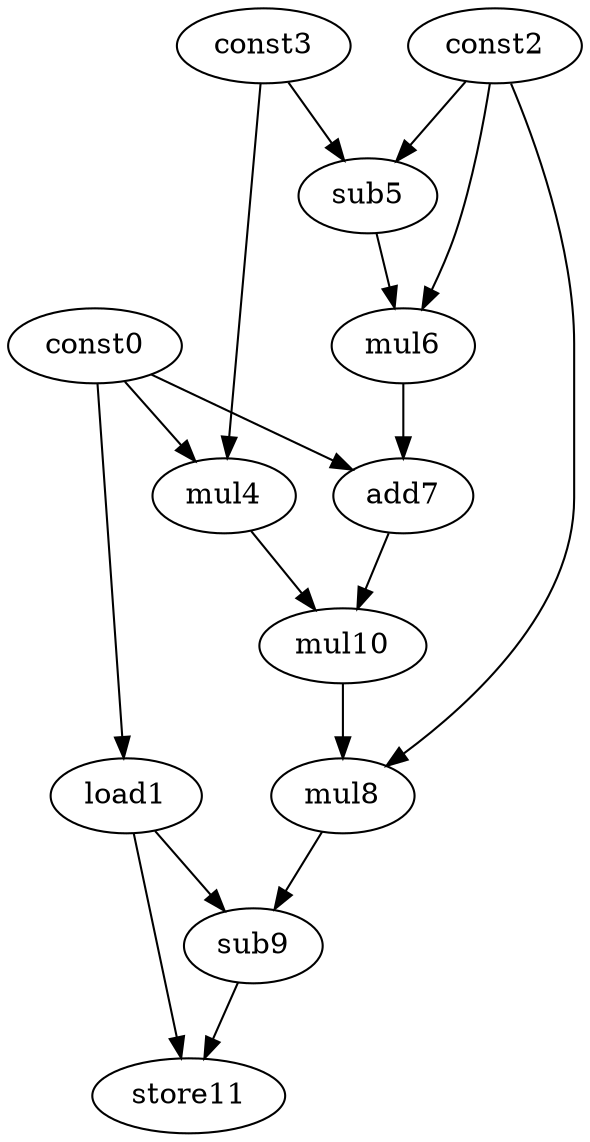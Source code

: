digraph G { 
const0[opcode=const]; 
load1[opcode=load]; 
const2[opcode=const]; 
const3[opcode=const]; 
mul4[opcode=mul]; 
sub5[opcode=sub]; 
mul6[opcode=mul]; 
add7[opcode=add]; 
mul8[opcode=mul]; 
sub9[opcode=sub]; 
mul10[opcode=mul]; 
store11[opcode=store]; 
const0->load1[operand=0];
const0->mul4[operand=0];
const3->mul4[operand=1];
const2->sub5[operand=0];
const3->sub5[operand=1];
const2->mul6[operand=0];
sub5->mul6[operand=1];
const0->add7[operand=0];
mul6->add7[operand=1];
add7->mul10[operand=0];
mul4->mul10[operand=1];
mul10->mul8[operand=0];
const2->mul8[operand=1];
mul8->sub9[operand=0];
load1->sub9[operand=1];
load1->store11[operand=0];
sub9->store11[operand=1];
}
